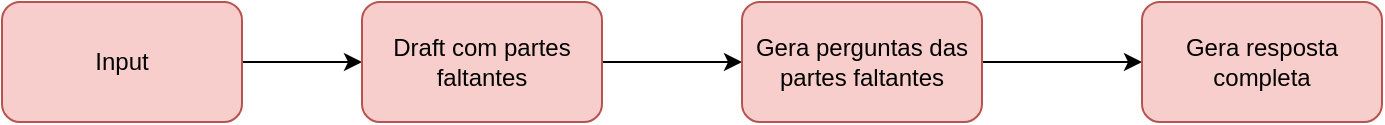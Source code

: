 <mxfile>
    <diagram id="my7fJfhmYA8tjGBXEX8g" name="Page-1">
        <mxGraphModel dx="812" dy="611" grid="1" gridSize="10" guides="1" tooltips="1" connect="1" arrows="1" fold="1" page="1" pageScale="1" pageWidth="850" pageHeight="1100" math="0" shadow="0">
            <root>
                <mxCell id="0"/>
                <mxCell id="1" parent="0"/>
                <mxCell id="9" value="" style="group" vertex="1" connectable="0" parent="1">
                    <mxGeometry x="20" y="190" width="690" height="60" as="geometry"/>
                </mxCell>
                <mxCell id="6" value="" style="edgeStyle=none;html=1;" edge="1" parent="9" source="2" target="3">
                    <mxGeometry relative="1" as="geometry"/>
                </mxCell>
                <mxCell id="2" value="Input" style="rounded=1;whiteSpace=wrap;html=1;fillColor=#f8cecc;strokeColor=#b85450;" vertex="1" parent="9">
                    <mxGeometry width="120" height="60" as="geometry"/>
                </mxCell>
                <mxCell id="7" value="" style="edgeStyle=none;html=1;" edge="1" parent="9" source="3" target="4">
                    <mxGeometry relative="1" as="geometry"/>
                </mxCell>
                <mxCell id="3" value="Draft com partes faltantes" style="rounded=1;whiteSpace=wrap;html=1;fillColor=#f8cecc;strokeColor=#b85450;" vertex="1" parent="9">
                    <mxGeometry x="180" width="120" height="60" as="geometry"/>
                </mxCell>
                <mxCell id="8" value="" style="edgeStyle=none;html=1;" edge="1" parent="9" source="4" target="5">
                    <mxGeometry relative="1" as="geometry"/>
                </mxCell>
                <mxCell id="4" value="Gera perguntas das partes faltantes" style="rounded=1;whiteSpace=wrap;html=1;fillColor=#f8cecc;strokeColor=#b85450;" vertex="1" parent="9">
                    <mxGeometry x="370" width="120" height="60" as="geometry"/>
                </mxCell>
                <mxCell id="5" value="Gera resposta completa" style="rounded=1;whiteSpace=wrap;html=1;fillColor=#f8cecc;strokeColor=#b85450;" vertex="1" parent="9">
                    <mxGeometry x="570" width="120" height="60" as="geometry"/>
                </mxCell>
            </root>
        </mxGraphModel>
    </diagram>
</mxfile>